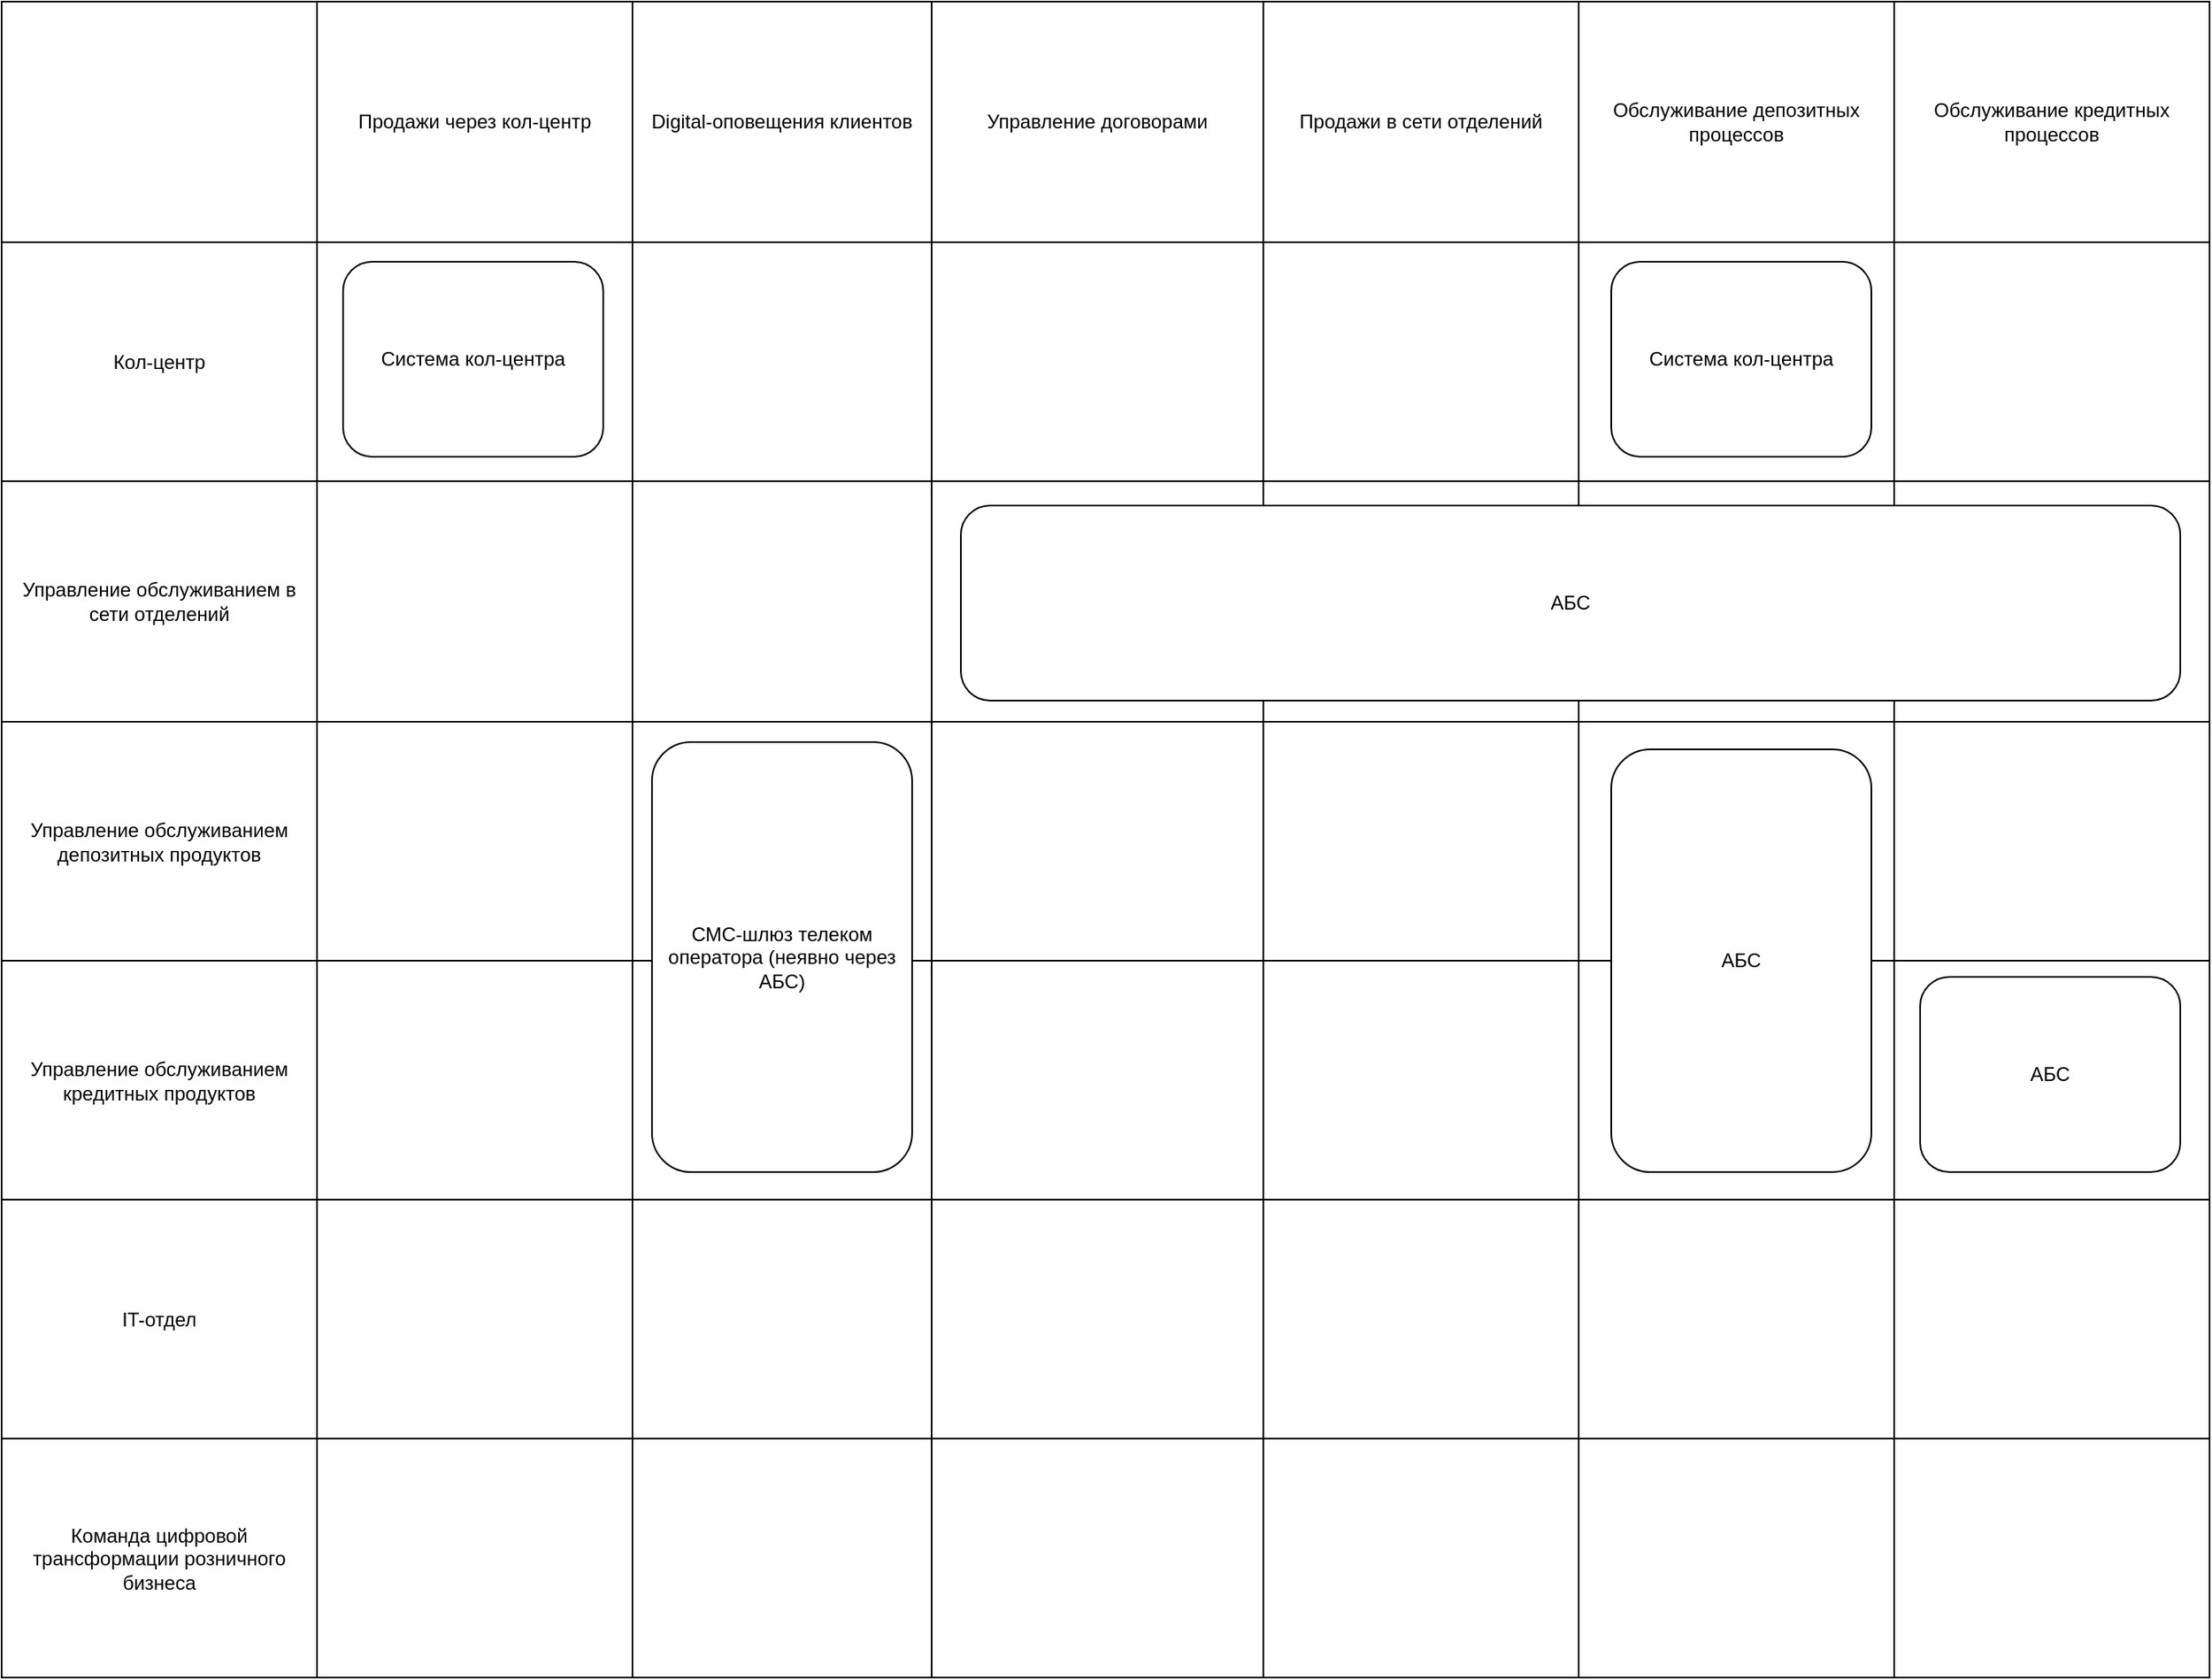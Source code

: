 <mxfile version="28.0.6">
  <diagram name="Страница — 1" id="kmKsZ7I5IJXIwPDy_dKu">
    <mxGraphModel dx="2066" dy="1202" grid="1" gridSize="10" guides="1" tooltips="1" connect="1" arrows="1" fold="1" page="1" pageScale="1" pageWidth="1169" pageHeight="827" math="0" shadow="0">
      <root>
        <mxCell id="0" />
        <mxCell id="1" parent="0" />
        <mxCell id="9rUWhv7nYMkfvM8s6NLV-6" value="" style="shape=table;startSize=0;container=1;collapsible=0;childLayout=tableLayout;" vertex="1" parent="1">
          <mxGeometry x="280" y="90" width="1358" height="1031" as="geometry" />
        </mxCell>
        <mxCell id="9rUWhv7nYMkfvM8s6NLV-7" value="" style="shape=tableRow;horizontal=0;startSize=0;swimlaneHead=0;swimlaneBody=0;strokeColor=inherit;top=0;left=0;bottom=0;right=0;collapsible=0;dropTarget=0;fillColor=none;points=[[0,0.5],[1,0.5]];portConstraint=eastwest;" vertex="1" parent="9rUWhv7nYMkfvM8s6NLV-6">
          <mxGeometry width="1358" height="148" as="geometry" />
        </mxCell>
        <mxCell id="9rUWhv7nYMkfvM8s6NLV-8" value="" style="shape=partialRectangle;html=1;whiteSpace=wrap;connectable=0;strokeColor=inherit;overflow=hidden;fillColor=none;top=0;left=0;bottom=0;right=0;pointerEvents=1;" vertex="1" parent="9rUWhv7nYMkfvM8s6NLV-7">
          <mxGeometry width="194" height="148" as="geometry">
            <mxRectangle width="194" height="148" as="alternateBounds" />
          </mxGeometry>
        </mxCell>
        <mxCell id="9rUWhv7nYMkfvM8s6NLV-9" value="Продажи через кол-центр" style="shape=partialRectangle;html=1;whiteSpace=wrap;connectable=0;strokeColor=inherit;overflow=hidden;fillColor=none;top=0;left=0;bottom=0;right=0;pointerEvents=1;" vertex="1" parent="9rUWhv7nYMkfvM8s6NLV-7">
          <mxGeometry x="194" width="194" height="148" as="geometry">
            <mxRectangle width="194" height="148" as="alternateBounds" />
          </mxGeometry>
        </mxCell>
        <mxCell id="9rUWhv7nYMkfvM8s6NLV-10" value="Digital-оповещения клиентов" style="shape=partialRectangle;html=1;whiteSpace=wrap;connectable=0;strokeColor=inherit;overflow=hidden;fillColor=none;top=0;left=0;bottom=0;right=0;pointerEvents=1;" vertex="1" parent="9rUWhv7nYMkfvM8s6NLV-7">
          <mxGeometry x="388" width="184" height="148" as="geometry">
            <mxRectangle width="184" height="148" as="alternateBounds" />
          </mxGeometry>
        </mxCell>
        <mxCell id="9rUWhv7nYMkfvM8s6NLV-11" value="Управление договорами" style="shape=partialRectangle;html=1;whiteSpace=wrap;connectable=0;strokeColor=inherit;overflow=hidden;fillColor=none;top=0;left=0;bottom=0;right=0;pointerEvents=1;" vertex="1" parent="9rUWhv7nYMkfvM8s6NLV-7">
          <mxGeometry x="572" width="204" height="148" as="geometry">
            <mxRectangle width="204" height="148" as="alternateBounds" />
          </mxGeometry>
        </mxCell>
        <mxCell id="9rUWhv7nYMkfvM8s6NLV-12" value="Продажи в сети отделений" style="shape=partialRectangle;html=1;whiteSpace=wrap;connectable=0;strokeColor=inherit;overflow=hidden;fillColor=none;top=0;left=0;bottom=0;right=0;pointerEvents=1;" vertex="1" parent="9rUWhv7nYMkfvM8s6NLV-7">
          <mxGeometry x="776" width="194" height="148" as="geometry">
            <mxRectangle width="194" height="148" as="alternateBounds" />
          </mxGeometry>
        </mxCell>
        <mxCell id="9rUWhv7nYMkfvM8s6NLV-49" value="Обслуживание депозитных процессов" style="shape=partialRectangle;html=1;whiteSpace=wrap;connectable=0;strokeColor=inherit;overflow=hidden;fillColor=none;top=0;left=0;bottom=0;right=0;pointerEvents=1;" vertex="1" parent="9rUWhv7nYMkfvM8s6NLV-7">
          <mxGeometry x="970" width="194" height="148" as="geometry">
            <mxRectangle width="194" height="148" as="alternateBounds" />
          </mxGeometry>
        </mxCell>
        <mxCell id="9rUWhv7nYMkfvM8s6NLV-55" value="Обслуживание кредитных процессов" style="shape=partialRectangle;html=1;whiteSpace=wrap;connectable=0;strokeColor=inherit;overflow=hidden;fillColor=none;top=0;left=0;bottom=0;right=0;pointerEvents=1;" vertex="1" parent="9rUWhv7nYMkfvM8s6NLV-7">
          <mxGeometry x="1164" width="194" height="148" as="geometry">
            <mxRectangle width="194" height="148" as="alternateBounds" />
          </mxGeometry>
        </mxCell>
        <mxCell id="9rUWhv7nYMkfvM8s6NLV-13" value="" style="shape=tableRow;horizontal=0;startSize=0;swimlaneHead=0;swimlaneBody=0;strokeColor=inherit;top=0;left=0;bottom=0;right=0;collapsible=0;dropTarget=0;fillColor=none;points=[[0,0.5],[1,0.5]];portConstraint=eastwest;" vertex="1" parent="9rUWhv7nYMkfvM8s6NLV-6">
          <mxGeometry y="148" width="1358" height="147" as="geometry" />
        </mxCell>
        <mxCell id="9rUWhv7nYMkfvM8s6NLV-14" value="Кол-центр" style="shape=partialRectangle;html=1;whiteSpace=wrap;connectable=0;strokeColor=inherit;overflow=hidden;fillColor=none;top=0;left=0;bottom=0;right=0;pointerEvents=1;" vertex="1" parent="9rUWhv7nYMkfvM8s6NLV-13">
          <mxGeometry width="194" height="147" as="geometry">
            <mxRectangle width="194" height="147" as="alternateBounds" />
          </mxGeometry>
        </mxCell>
        <mxCell id="9rUWhv7nYMkfvM8s6NLV-15" value="" style="shape=partialRectangle;html=1;whiteSpace=wrap;connectable=0;strokeColor=inherit;overflow=hidden;fillColor=none;top=0;left=0;bottom=0;right=0;pointerEvents=1;" vertex="1" parent="9rUWhv7nYMkfvM8s6NLV-13">
          <mxGeometry x="194" width="194" height="147" as="geometry">
            <mxRectangle width="194" height="147" as="alternateBounds" />
          </mxGeometry>
        </mxCell>
        <mxCell id="9rUWhv7nYMkfvM8s6NLV-16" value="" style="shape=partialRectangle;html=1;whiteSpace=wrap;connectable=0;strokeColor=inherit;overflow=hidden;fillColor=none;top=0;left=0;bottom=0;right=0;pointerEvents=1;" vertex="1" parent="9rUWhv7nYMkfvM8s6NLV-13">
          <mxGeometry x="388" width="184" height="147" as="geometry">
            <mxRectangle width="184" height="147" as="alternateBounds" />
          </mxGeometry>
        </mxCell>
        <mxCell id="9rUWhv7nYMkfvM8s6NLV-17" value="" style="shape=partialRectangle;html=1;whiteSpace=wrap;connectable=0;strokeColor=inherit;overflow=hidden;fillColor=none;top=0;left=0;bottom=0;right=0;pointerEvents=1;" vertex="1" parent="9rUWhv7nYMkfvM8s6NLV-13">
          <mxGeometry x="572" width="204" height="147" as="geometry">
            <mxRectangle width="204" height="147" as="alternateBounds" />
          </mxGeometry>
        </mxCell>
        <mxCell id="9rUWhv7nYMkfvM8s6NLV-18" value="" style="shape=partialRectangle;html=1;whiteSpace=wrap;connectable=0;strokeColor=inherit;overflow=hidden;fillColor=none;top=0;left=0;bottom=0;right=0;pointerEvents=1;" vertex="1" parent="9rUWhv7nYMkfvM8s6NLV-13">
          <mxGeometry x="776" width="194" height="147" as="geometry">
            <mxRectangle width="194" height="147" as="alternateBounds" />
          </mxGeometry>
        </mxCell>
        <mxCell id="9rUWhv7nYMkfvM8s6NLV-50" style="shape=partialRectangle;html=1;whiteSpace=wrap;connectable=0;strokeColor=inherit;overflow=hidden;fillColor=none;top=0;left=0;bottom=0;right=0;pointerEvents=1;" vertex="1" parent="9rUWhv7nYMkfvM8s6NLV-13">
          <mxGeometry x="970" width="194" height="147" as="geometry">
            <mxRectangle width="194" height="147" as="alternateBounds" />
          </mxGeometry>
        </mxCell>
        <mxCell id="9rUWhv7nYMkfvM8s6NLV-56" style="shape=partialRectangle;html=1;whiteSpace=wrap;connectable=0;strokeColor=inherit;overflow=hidden;fillColor=none;top=0;left=0;bottom=0;right=0;pointerEvents=1;" vertex="1" parent="9rUWhv7nYMkfvM8s6NLV-13">
          <mxGeometry x="1164" width="194" height="147" as="geometry">
            <mxRectangle width="194" height="147" as="alternateBounds" />
          </mxGeometry>
        </mxCell>
        <mxCell id="9rUWhv7nYMkfvM8s6NLV-19" value="" style="shape=tableRow;horizontal=0;startSize=0;swimlaneHead=0;swimlaneBody=0;strokeColor=inherit;top=0;left=0;bottom=0;right=0;collapsible=0;dropTarget=0;fillColor=none;points=[[0,0.5],[1,0.5]];portConstraint=eastwest;" vertex="1" parent="9rUWhv7nYMkfvM8s6NLV-6">
          <mxGeometry y="295" width="1358" height="148" as="geometry" />
        </mxCell>
        <mxCell id="9rUWhv7nYMkfvM8s6NLV-20" value="Управление обслуживанием в сети отделений" style="shape=partialRectangle;html=1;whiteSpace=wrap;connectable=0;strokeColor=inherit;overflow=hidden;fillColor=none;top=0;left=0;bottom=0;right=0;pointerEvents=1;" vertex="1" parent="9rUWhv7nYMkfvM8s6NLV-19">
          <mxGeometry width="194" height="148" as="geometry">
            <mxRectangle width="194" height="148" as="alternateBounds" />
          </mxGeometry>
        </mxCell>
        <mxCell id="9rUWhv7nYMkfvM8s6NLV-21" value="" style="shape=partialRectangle;html=1;whiteSpace=wrap;connectable=0;strokeColor=inherit;overflow=hidden;fillColor=none;top=0;left=0;bottom=0;right=0;pointerEvents=1;" vertex="1" parent="9rUWhv7nYMkfvM8s6NLV-19">
          <mxGeometry x="194" width="194" height="148" as="geometry">
            <mxRectangle width="194" height="148" as="alternateBounds" />
          </mxGeometry>
        </mxCell>
        <mxCell id="9rUWhv7nYMkfvM8s6NLV-22" value="" style="shape=partialRectangle;html=1;whiteSpace=wrap;connectable=0;strokeColor=inherit;overflow=hidden;fillColor=none;top=0;left=0;bottom=0;right=0;pointerEvents=1;" vertex="1" parent="9rUWhv7nYMkfvM8s6NLV-19">
          <mxGeometry x="388" width="184" height="148" as="geometry">
            <mxRectangle width="184" height="148" as="alternateBounds" />
          </mxGeometry>
        </mxCell>
        <mxCell id="9rUWhv7nYMkfvM8s6NLV-23" value="" style="shape=partialRectangle;html=1;whiteSpace=wrap;connectable=0;strokeColor=inherit;overflow=hidden;fillColor=none;top=0;left=0;bottom=0;right=0;pointerEvents=1;" vertex="1" parent="9rUWhv7nYMkfvM8s6NLV-19">
          <mxGeometry x="572" width="204" height="148" as="geometry">
            <mxRectangle width="204" height="148" as="alternateBounds" />
          </mxGeometry>
        </mxCell>
        <mxCell id="9rUWhv7nYMkfvM8s6NLV-24" value="" style="shape=partialRectangle;html=1;whiteSpace=wrap;connectable=0;strokeColor=inherit;overflow=hidden;fillColor=none;top=0;left=0;bottom=0;right=0;pointerEvents=1;" vertex="1" parent="9rUWhv7nYMkfvM8s6NLV-19">
          <mxGeometry x="776" width="194" height="148" as="geometry">
            <mxRectangle width="194" height="148" as="alternateBounds" />
          </mxGeometry>
        </mxCell>
        <mxCell id="9rUWhv7nYMkfvM8s6NLV-51" style="shape=partialRectangle;html=1;whiteSpace=wrap;connectable=0;strokeColor=inherit;overflow=hidden;fillColor=none;top=0;left=0;bottom=0;right=0;pointerEvents=1;" vertex="1" parent="9rUWhv7nYMkfvM8s6NLV-19">
          <mxGeometry x="970" width="194" height="148" as="geometry">
            <mxRectangle width="194" height="148" as="alternateBounds" />
          </mxGeometry>
        </mxCell>
        <mxCell id="9rUWhv7nYMkfvM8s6NLV-57" style="shape=partialRectangle;html=1;whiteSpace=wrap;connectable=0;strokeColor=inherit;overflow=hidden;fillColor=none;top=0;left=0;bottom=0;right=0;pointerEvents=1;" vertex="1" parent="9rUWhv7nYMkfvM8s6NLV-19">
          <mxGeometry x="1164" width="194" height="148" as="geometry">
            <mxRectangle width="194" height="148" as="alternateBounds" />
          </mxGeometry>
        </mxCell>
        <mxCell id="9rUWhv7nYMkfvM8s6NLV-25" value="" style="shape=tableRow;horizontal=0;startSize=0;swimlaneHead=0;swimlaneBody=0;strokeColor=inherit;top=0;left=0;bottom=0;right=0;collapsible=0;dropTarget=0;fillColor=none;points=[[0,0.5],[1,0.5]];portConstraint=eastwest;" vertex="1" parent="9rUWhv7nYMkfvM8s6NLV-6">
          <mxGeometry y="443" width="1358" height="147" as="geometry" />
        </mxCell>
        <mxCell id="9rUWhv7nYMkfvM8s6NLV-26" value="Управление обслуживанием депозитных продуктов" style="shape=partialRectangle;html=1;whiteSpace=wrap;connectable=0;strokeColor=inherit;overflow=hidden;fillColor=none;top=0;left=0;bottom=0;right=0;pointerEvents=1;" vertex="1" parent="9rUWhv7nYMkfvM8s6NLV-25">
          <mxGeometry width="194" height="147" as="geometry">
            <mxRectangle width="194" height="147" as="alternateBounds" />
          </mxGeometry>
        </mxCell>
        <mxCell id="9rUWhv7nYMkfvM8s6NLV-27" value="" style="shape=partialRectangle;html=1;whiteSpace=wrap;connectable=0;strokeColor=inherit;overflow=hidden;fillColor=none;top=0;left=0;bottom=0;right=0;pointerEvents=1;" vertex="1" parent="9rUWhv7nYMkfvM8s6NLV-25">
          <mxGeometry x="194" width="194" height="147" as="geometry">
            <mxRectangle width="194" height="147" as="alternateBounds" />
          </mxGeometry>
        </mxCell>
        <mxCell id="9rUWhv7nYMkfvM8s6NLV-28" value="" style="shape=partialRectangle;html=1;whiteSpace=wrap;connectable=0;strokeColor=inherit;overflow=hidden;fillColor=none;top=0;left=0;bottom=0;right=0;pointerEvents=1;" vertex="1" parent="9rUWhv7nYMkfvM8s6NLV-25">
          <mxGeometry x="388" width="184" height="147" as="geometry">
            <mxRectangle width="184" height="147" as="alternateBounds" />
          </mxGeometry>
        </mxCell>
        <mxCell id="9rUWhv7nYMkfvM8s6NLV-29" value="" style="shape=partialRectangle;html=1;whiteSpace=wrap;connectable=0;strokeColor=inherit;overflow=hidden;fillColor=none;top=0;left=0;bottom=0;right=0;pointerEvents=1;" vertex="1" parent="9rUWhv7nYMkfvM8s6NLV-25">
          <mxGeometry x="572" width="204" height="147" as="geometry">
            <mxRectangle width="204" height="147" as="alternateBounds" />
          </mxGeometry>
        </mxCell>
        <mxCell id="9rUWhv7nYMkfvM8s6NLV-30" value="" style="shape=partialRectangle;html=1;whiteSpace=wrap;connectable=0;strokeColor=inherit;overflow=hidden;fillColor=none;top=0;left=0;bottom=0;right=0;pointerEvents=1;" vertex="1" parent="9rUWhv7nYMkfvM8s6NLV-25">
          <mxGeometry x="776" width="194" height="147" as="geometry">
            <mxRectangle width="194" height="147" as="alternateBounds" />
          </mxGeometry>
        </mxCell>
        <mxCell id="9rUWhv7nYMkfvM8s6NLV-52" value="" style="shape=partialRectangle;html=1;whiteSpace=wrap;connectable=0;strokeColor=inherit;overflow=hidden;fillColor=none;top=0;left=0;bottom=0;right=0;pointerEvents=1;" vertex="1" parent="9rUWhv7nYMkfvM8s6NLV-25">
          <mxGeometry x="970" width="194" height="147" as="geometry">
            <mxRectangle width="194" height="147" as="alternateBounds" />
          </mxGeometry>
        </mxCell>
        <mxCell id="9rUWhv7nYMkfvM8s6NLV-58" style="shape=partialRectangle;html=1;whiteSpace=wrap;connectable=0;strokeColor=inherit;overflow=hidden;fillColor=none;top=0;left=0;bottom=0;right=0;pointerEvents=1;" vertex="1" parent="9rUWhv7nYMkfvM8s6NLV-25">
          <mxGeometry x="1164" width="194" height="147" as="geometry">
            <mxRectangle width="194" height="147" as="alternateBounds" />
          </mxGeometry>
        </mxCell>
        <mxCell id="9rUWhv7nYMkfvM8s6NLV-37" style="shape=tableRow;horizontal=0;startSize=0;swimlaneHead=0;swimlaneBody=0;strokeColor=inherit;top=0;left=0;bottom=0;right=0;collapsible=0;dropTarget=0;fillColor=none;points=[[0,0.5],[1,0.5]];portConstraint=eastwest;" vertex="1" parent="9rUWhv7nYMkfvM8s6NLV-6">
          <mxGeometry y="590" width="1358" height="147" as="geometry" />
        </mxCell>
        <mxCell id="9rUWhv7nYMkfvM8s6NLV-38" value="Управление обслуживанием кредитных продуктов" style="shape=partialRectangle;html=1;whiteSpace=wrap;connectable=0;strokeColor=inherit;overflow=hidden;fillColor=none;top=0;left=0;bottom=0;right=0;pointerEvents=1;" vertex="1" parent="9rUWhv7nYMkfvM8s6NLV-37">
          <mxGeometry width="194" height="147" as="geometry">
            <mxRectangle width="194" height="147" as="alternateBounds" />
          </mxGeometry>
        </mxCell>
        <mxCell id="9rUWhv7nYMkfvM8s6NLV-39" style="shape=partialRectangle;html=1;whiteSpace=wrap;connectable=0;strokeColor=inherit;overflow=hidden;fillColor=none;top=0;left=0;bottom=0;right=0;pointerEvents=1;" vertex="1" parent="9rUWhv7nYMkfvM8s6NLV-37">
          <mxGeometry x="194" width="194" height="147" as="geometry">
            <mxRectangle width="194" height="147" as="alternateBounds" />
          </mxGeometry>
        </mxCell>
        <mxCell id="9rUWhv7nYMkfvM8s6NLV-40" style="shape=partialRectangle;html=1;whiteSpace=wrap;connectable=0;strokeColor=inherit;overflow=hidden;fillColor=none;top=0;left=0;bottom=0;right=0;pointerEvents=1;" vertex="1" parent="9rUWhv7nYMkfvM8s6NLV-37">
          <mxGeometry x="388" width="184" height="147" as="geometry">
            <mxRectangle width="184" height="147" as="alternateBounds" />
          </mxGeometry>
        </mxCell>
        <mxCell id="9rUWhv7nYMkfvM8s6NLV-41" style="shape=partialRectangle;html=1;whiteSpace=wrap;connectable=0;strokeColor=inherit;overflow=hidden;fillColor=none;top=0;left=0;bottom=0;right=0;pointerEvents=1;" vertex="1" parent="9rUWhv7nYMkfvM8s6NLV-37">
          <mxGeometry x="572" width="204" height="147" as="geometry">
            <mxRectangle width="204" height="147" as="alternateBounds" />
          </mxGeometry>
        </mxCell>
        <mxCell id="9rUWhv7nYMkfvM8s6NLV-42" style="shape=partialRectangle;html=1;whiteSpace=wrap;connectable=0;strokeColor=inherit;overflow=hidden;fillColor=none;top=0;left=0;bottom=0;right=0;pointerEvents=1;" vertex="1" parent="9rUWhv7nYMkfvM8s6NLV-37">
          <mxGeometry x="776" width="194" height="147" as="geometry">
            <mxRectangle width="194" height="147" as="alternateBounds" />
          </mxGeometry>
        </mxCell>
        <mxCell id="9rUWhv7nYMkfvM8s6NLV-53" style="shape=partialRectangle;html=1;whiteSpace=wrap;connectable=0;strokeColor=inherit;overflow=hidden;fillColor=none;top=0;left=0;bottom=0;right=0;pointerEvents=1;" vertex="1" parent="9rUWhv7nYMkfvM8s6NLV-37">
          <mxGeometry x="970" width="194" height="147" as="geometry">
            <mxRectangle width="194" height="147" as="alternateBounds" />
          </mxGeometry>
        </mxCell>
        <mxCell id="9rUWhv7nYMkfvM8s6NLV-59" value="" style="shape=partialRectangle;html=1;whiteSpace=wrap;connectable=0;strokeColor=inherit;overflow=hidden;fillColor=none;top=0;left=0;bottom=0;right=0;pointerEvents=1;" vertex="1" parent="9rUWhv7nYMkfvM8s6NLV-37">
          <mxGeometry x="1164" width="194" height="147" as="geometry">
            <mxRectangle width="194" height="147" as="alternateBounds" />
          </mxGeometry>
        </mxCell>
        <mxCell id="9rUWhv7nYMkfvM8s6NLV-43" style="shape=tableRow;horizontal=0;startSize=0;swimlaneHead=0;swimlaneBody=0;strokeColor=inherit;top=0;left=0;bottom=0;right=0;collapsible=0;dropTarget=0;fillColor=none;points=[[0,0.5],[1,0.5]];portConstraint=eastwest;" vertex="1" parent="9rUWhv7nYMkfvM8s6NLV-6">
          <mxGeometry y="737" width="1358" height="147" as="geometry" />
        </mxCell>
        <mxCell id="9rUWhv7nYMkfvM8s6NLV-44" value="IT-отдел" style="shape=partialRectangle;html=1;whiteSpace=wrap;connectable=0;strokeColor=inherit;overflow=hidden;fillColor=none;top=0;left=0;bottom=0;right=0;pointerEvents=1;" vertex="1" parent="9rUWhv7nYMkfvM8s6NLV-43">
          <mxGeometry width="194" height="147" as="geometry">
            <mxRectangle width="194" height="147" as="alternateBounds" />
          </mxGeometry>
        </mxCell>
        <mxCell id="9rUWhv7nYMkfvM8s6NLV-45" style="shape=partialRectangle;html=1;whiteSpace=wrap;connectable=0;strokeColor=inherit;overflow=hidden;fillColor=none;top=0;left=0;bottom=0;right=0;pointerEvents=1;" vertex="1" parent="9rUWhv7nYMkfvM8s6NLV-43">
          <mxGeometry x="194" width="194" height="147" as="geometry">
            <mxRectangle width="194" height="147" as="alternateBounds" />
          </mxGeometry>
        </mxCell>
        <mxCell id="9rUWhv7nYMkfvM8s6NLV-46" style="shape=partialRectangle;html=1;whiteSpace=wrap;connectable=0;strokeColor=inherit;overflow=hidden;fillColor=none;top=0;left=0;bottom=0;right=0;pointerEvents=1;" vertex="1" parent="9rUWhv7nYMkfvM8s6NLV-43">
          <mxGeometry x="388" width="184" height="147" as="geometry">
            <mxRectangle width="184" height="147" as="alternateBounds" />
          </mxGeometry>
        </mxCell>
        <mxCell id="9rUWhv7nYMkfvM8s6NLV-47" style="shape=partialRectangle;html=1;whiteSpace=wrap;connectable=0;strokeColor=inherit;overflow=hidden;fillColor=none;top=0;left=0;bottom=0;right=0;pointerEvents=1;" vertex="1" parent="9rUWhv7nYMkfvM8s6NLV-43">
          <mxGeometry x="572" width="204" height="147" as="geometry">
            <mxRectangle width="204" height="147" as="alternateBounds" />
          </mxGeometry>
        </mxCell>
        <mxCell id="9rUWhv7nYMkfvM8s6NLV-48" style="shape=partialRectangle;html=1;whiteSpace=wrap;connectable=0;strokeColor=inherit;overflow=hidden;fillColor=none;top=0;left=0;bottom=0;right=0;pointerEvents=1;" vertex="1" parent="9rUWhv7nYMkfvM8s6NLV-43">
          <mxGeometry x="776" width="194" height="147" as="geometry">
            <mxRectangle width="194" height="147" as="alternateBounds" />
          </mxGeometry>
        </mxCell>
        <mxCell id="9rUWhv7nYMkfvM8s6NLV-54" style="shape=partialRectangle;html=1;whiteSpace=wrap;connectable=0;strokeColor=inherit;overflow=hidden;fillColor=none;top=0;left=0;bottom=0;right=0;pointerEvents=1;" vertex="1" parent="9rUWhv7nYMkfvM8s6NLV-43">
          <mxGeometry x="970" width="194" height="147" as="geometry">
            <mxRectangle width="194" height="147" as="alternateBounds" />
          </mxGeometry>
        </mxCell>
        <mxCell id="9rUWhv7nYMkfvM8s6NLV-60" style="shape=partialRectangle;html=1;whiteSpace=wrap;connectable=0;strokeColor=inherit;overflow=hidden;fillColor=none;top=0;left=0;bottom=0;right=0;pointerEvents=1;" vertex="1" parent="9rUWhv7nYMkfvM8s6NLV-43">
          <mxGeometry x="1164" width="194" height="147" as="geometry">
            <mxRectangle width="194" height="147" as="alternateBounds" />
          </mxGeometry>
        </mxCell>
        <mxCell id="9rUWhv7nYMkfvM8s6NLV-61" style="shape=tableRow;horizontal=0;startSize=0;swimlaneHead=0;swimlaneBody=0;strokeColor=inherit;top=0;left=0;bottom=0;right=0;collapsible=0;dropTarget=0;fillColor=none;points=[[0,0.5],[1,0.5]];portConstraint=eastwest;" vertex="1" parent="9rUWhv7nYMkfvM8s6NLV-6">
          <mxGeometry y="884" width="1358" height="147" as="geometry" />
        </mxCell>
        <mxCell id="9rUWhv7nYMkfvM8s6NLV-62" value="Команда цифровой трансформации розничного бизнеса" style="shape=partialRectangle;html=1;whiteSpace=wrap;connectable=0;strokeColor=inherit;overflow=hidden;fillColor=none;top=0;left=0;bottom=0;right=0;pointerEvents=1;" vertex="1" parent="9rUWhv7nYMkfvM8s6NLV-61">
          <mxGeometry width="194" height="147" as="geometry">
            <mxRectangle width="194" height="147" as="alternateBounds" />
          </mxGeometry>
        </mxCell>
        <mxCell id="9rUWhv7nYMkfvM8s6NLV-63" style="shape=partialRectangle;html=1;whiteSpace=wrap;connectable=0;strokeColor=inherit;overflow=hidden;fillColor=none;top=0;left=0;bottom=0;right=0;pointerEvents=1;" vertex="1" parent="9rUWhv7nYMkfvM8s6NLV-61">
          <mxGeometry x="194" width="194" height="147" as="geometry">
            <mxRectangle width="194" height="147" as="alternateBounds" />
          </mxGeometry>
        </mxCell>
        <mxCell id="9rUWhv7nYMkfvM8s6NLV-64" style="shape=partialRectangle;html=1;whiteSpace=wrap;connectable=0;strokeColor=inherit;overflow=hidden;fillColor=none;top=0;left=0;bottom=0;right=0;pointerEvents=1;" vertex="1" parent="9rUWhv7nYMkfvM8s6NLV-61">
          <mxGeometry x="388" width="184" height="147" as="geometry">
            <mxRectangle width="184" height="147" as="alternateBounds" />
          </mxGeometry>
        </mxCell>
        <mxCell id="9rUWhv7nYMkfvM8s6NLV-65" style="shape=partialRectangle;html=1;whiteSpace=wrap;connectable=0;strokeColor=inherit;overflow=hidden;fillColor=none;top=0;left=0;bottom=0;right=0;pointerEvents=1;" vertex="1" parent="9rUWhv7nYMkfvM8s6NLV-61">
          <mxGeometry x="572" width="204" height="147" as="geometry">
            <mxRectangle width="204" height="147" as="alternateBounds" />
          </mxGeometry>
        </mxCell>
        <mxCell id="9rUWhv7nYMkfvM8s6NLV-66" style="shape=partialRectangle;html=1;whiteSpace=wrap;connectable=0;strokeColor=inherit;overflow=hidden;fillColor=none;top=0;left=0;bottom=0;right=0;pointerEvents=1;" vertex="1" parent="9rUWhv7nYMkfvM8s6NLV-61">
          <mxGeometry x="776" width="194" height="147" as="geometry">
            <mxRectangle width="194" height="147" as="alternateBounds" />
          </mxGeometry>
        </mxCell>
        <mxCell id="9rUWhv7nYMkfvM8s6NLV-67" style="shape=partialRectangle;html=1;whiteSpace=wrap;connectable=0;strokeColor=inherit;overflow=hidden;fillColor=none;top=0;left=0;bottom=0;right=0;pointerEvents=1;" vertex="1" parent="9rUWhv7nYMkfvM8s6NLV-61">
          <mxGeometry x="970" width="194" height="147" as="geometry">
            <mxRectangle width="194" height="147" as="alternateBounds" />
          </mxGeometry>
        </mxCell>
        <mxCell id="9rUWhv7nYMkfvM8s6NLV-68" style="shape=partialRectangle;html=1;whiteSpace=wrap;connectable=0;strokeColor=inherit;overflow=hidden;fillColor=none;top=0;left=0;bottom=0;right=0;pointerEvents=1;" vertex="1" parent="9rUWhv7nYMkfvM8s6NLV-61">
          <mxGeometry x="1164" width="194" height="147" as="geometry">
            <mxRectangle width="194" height="147" as="alternateBounds" />
          </mxGeometry>
        </mxCell>
        <mxCell id="9rUWhv7nYMkfvM8s6NLV-69" value="Система кол-центра" style="rounded=1;whiteSpace=wrap;html=1;" vertex="1" parent="1">
          <mxGeometry x="490" y="250" width="160" height="120" as="geometry" />
        </mxCell>
        <mxCell id="9rUWhv7nYMkfvM8s6NLV-73" value="АБС" style="rounded=1;whiteSpace=wrap;html=1;" vertex="1" parent="1">
          <mxGeometry x="870" y="400" width="750" height="120" as="geometry" />
        </mxCell>
        <mxCell id="9rUWhv7nYMkfvM8s6NLV-76" value="АБС" style="rounded=1;whiteSpace=wrap;html=1;" vertex="1" parent="1">
          <mxGeometry x="1270" y="550" width="160" height="260" as="geometry" />
        </mxCell>
        <mxCell id="9rUWhv7nYMkfvM8s6NLV-78" value="Система кол-центра" style="rounded=1;whiteSpace=wrap;html=1;" vertex="1" parent="1">
          <mxGeometry x="1270" y="250" width="160" height="120" as="geometry" />
        </mxCell>
        <mxCell id="9rUWhv7nYMkfvM8s6NLV-80" value="АБС" style="rounded=1;whiteSpace=wrap;html=1;" vertex="1" parent="1">
          <mxGeometry x="1460" y="690" width="160" height="120" as="geometry" />
        </mxCell>
        <mxCell id="9rUWhv7nYMkfvM8s6NLV-81" value="СМС-шлюз телеком оператора (неявно через АБС)" style="rounded=1;whiteSpace=wrap;html=1;" vertex="1" parent="1">
          <mxGeometry x="680" y="545.5" width="160" height="264.5" as="geometry" />
        </mxCell>
      </root>
    </mxGraphModel>
  </diagram>
</mxfile>
